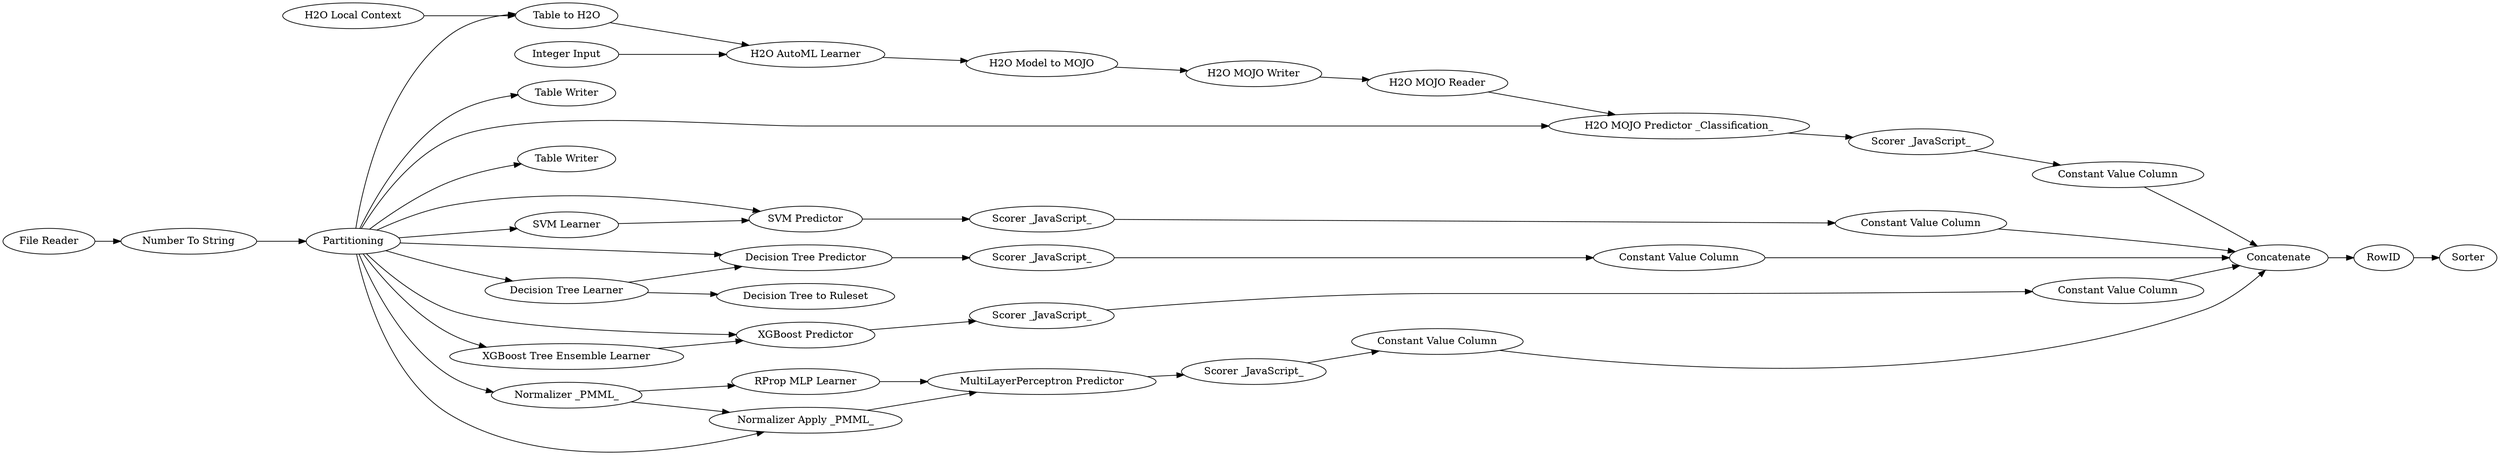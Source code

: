 digraph {
	28 [label="File Reader"]
	36 [label="Decision Tree Learner"]
	37 [label="Decision Tree Predictor"]
	42 [label=Partitioning]
	47 [label="Scorer _JavaScript_"]
	51 [label="Decision Tree to Ruleset"]
	52 [label="Number To String"]
	53 [label="SVM Learner"]
	54 [label="SVM Predictor"]
	55 [label="Scorer _JavaScript_"]
	67 [label="Integer Input"]
	83 [label="Table Writer"]
	489 [label="H2O MOJO Reader"]
	491 [label="H2O MOJO Predictor _Classification_"]
	507 [label="H2O AutoML Learner"]
	508 [label="H2O Local Context"]
	509 [label="Table to H2O"]
	510 [label="H2O Model to MOJO"]
	511 [label="H2O MOJO Writer"]
	512 [label="Scorer _JavaScript_"]
	513 [label="Constant Value Column"]
	514 [label="Constant Value Column"]
	515 [label="Constant Value Column"]
	516 [label=Concatenate]
	517 [label=Sorter]
	518 [label="XGBoost Tree Ensemble Learner"]
	519 [label="XGBoost Predictor"]
	520 [label="Scorer _JavaScript_"]
	521 [label="Constant Value Column"]
	522 [label="RProp MLP Learner"]
	523 [label="MultiLayerPerceptron Predictor"]
	524 [label="Normalizer _PMML_"]
	525 [label="Normalizer Apply _PMML_"]
	526 [label="Scorer _JavaScript_"]
	527 [label="Constant Value Column"]
	528 [label="Table Writer"]
	529 [label=RowID]
	28 -> 52
	36 -> 37
	36 -> 51
	37 -> 47
	42 -> 491
	42 -> 36
	42 -> 37
	42 -> 509
	42 -> 54
	42 -> 53
	42 -> 524
	42 -> 525
	42 -> 518
	42 -> 519
	42 -> 83
	42 -> 528
	47 -> 515
	52 -> 42
	53 -> 54
	54 -> 55
	55 -> 514
	67 -> 507
	489 -> 491
	491 -> 512
	507 -> 510
	508 -> 509
	509 -> 507
	510 -> 511
	511 -> 489
	512 -> 513
	513 -> 516
	514 -> 516
	515 -> 516
	516 -> 529
	518 -> 519
	519 -> 520
	520 -> 521
	521 -> 516
	522 -> 523
	523 -> 526
	524 -> 525
	524 -> 522
	525 -> 523
	526 -> 527
	527 -> 516
	529 -> 517
	rankdir=LR
}
